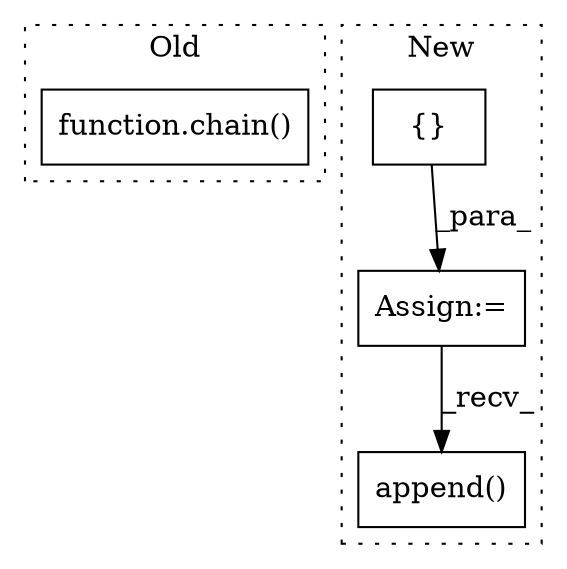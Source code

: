 digraph G {
subgraph cluster0 {
1 [label="function.chain()" a="75" s="251260,251267" l="6,25" shape="box"];
label = "Old";
style="dotted";
}
subgraph cluster1 {
2 [label="append()" a="75" s="251494,251504" l="9,1" shape="box"];
3 [label="{}" a="59" s="251168,251168" l="2,1" shape="box"];
4 [label="Assign:=" a="68" s="251165" l="3" shape="box"];
label = "New";
style="dotted";
}
3 -> 4 [label="_para_"];
4 -> 2 [label="_recv_"];
}